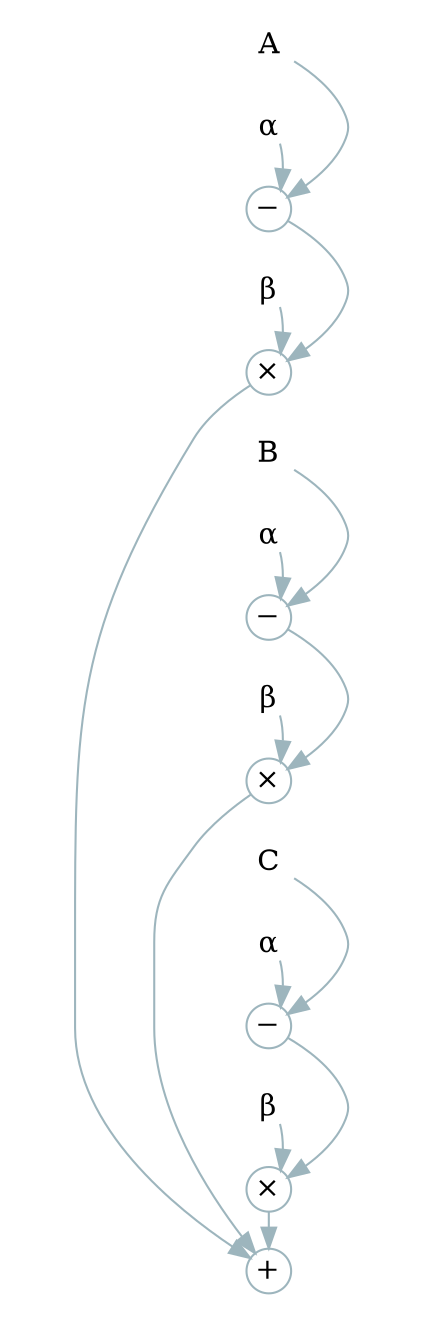 digraph complex1 {
	
graph [rankdir = "TB"; ranksep = "0.25 equally"; pad = "0.5,0.2"];

edge [color = "#9db5bd"];
node [shape = none; color = "#9db5bd"; margin = "0.0,0.0"; height = "0.2"];

{node [label = <&alpha;>]; alpha1; alpha2; alpha3;};
{node [label = <&minus;>; shape = circle]; minus1; minus2; minus3;};
{node [label = <&beta;>]; beta1; beta2; beta3;};
{node [label = <&times;>; shape = circle]; times1; times2; times3;};
{node [label = "+"; shape = circle]; plus}; 

A -> alpha1 -> minus1 -> beta1 -> times1 -> B [style = invis];
B -> alpha2 -> minus2 -> beta2 -> times2 -> C [style = invis];
C -> alpha3 -> minus3 -> beta3 -> times3 [style = invis];

{A alpha1} -> minus1 [constraint = FALSE];
{B alpha2} -> minus2 [constraint = FALSE];
{C alpha3} -> minus3 [constraint = FALSE];

{minus1 beta1} -> times1 [constraint = FALSE];
{minus2 beta2} -> times2 [constraint = FALSE];
{minus3 beta3} -> times3 [constraint = FALSE];

{times1 times2} -> plus [constraint = FALSE];

times3 -> plus;


}
